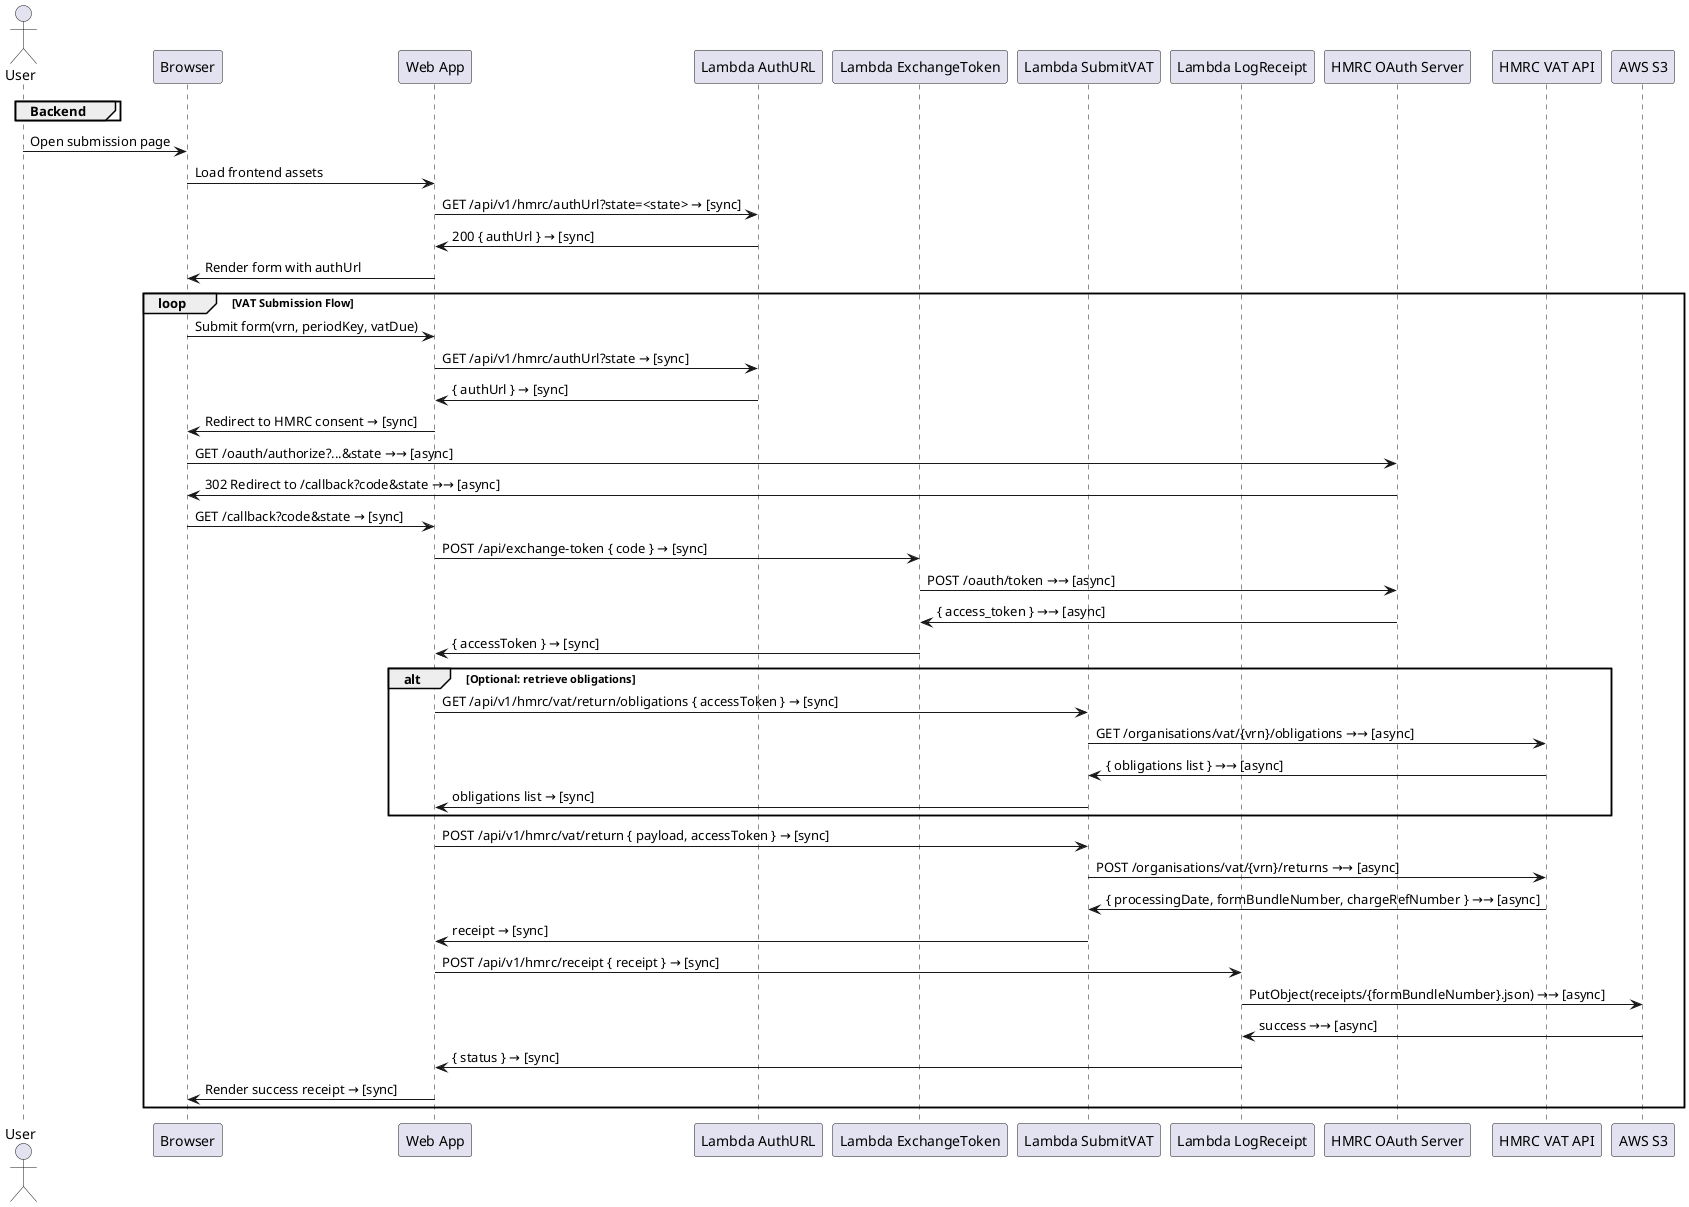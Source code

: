@startuml
actor User
participant Browser
participant "Web App" as App
group Backend
  participant "Lambda AuthURL" as AuthUrl
  participant "Lambda ExchangeToken" as ExchangeToken
  participant "Lambda SubmitVAT" as SubmitVat
  participant "Lambda LogReceipt" as LogReceipt
end
participant "HMRC OAuth Server" as HMRCAuth
participant "HMRC VAT API" as HMRCApi
participant "AWS S3" as S3

User -> Browser: Open submission page
Browser -> App: Load frontend assets
App -> AuthUrl: GET /api/v1/hmrc/authUrl?state=<state> → [sync]
AuthUrl -> App: 200 { authUrl } → [sync]
App -> Browser: Render form with authUrl

loop VAT Submission Flow
  Browser -> App: Submit form(vrn, periodKey, vatDue)
  App -> AuthUrl: GET /api/v1/hmrc/authUrl?state → [sync]
  AuthUrl -> App: { authUrl } → [sync]
  App -> Browser: Redirect to HMRC consent → [sync]
  Browser -> HMRCAuth: GET /oauth/authorize?...&state →→ [async]
  HMRCAuth -> Browser: 302 Redirect to /callback?code&state →→ [async]
  Browser -> App: GET /callback?code&state → [sync]

  App -> ExchangeToken: POST /api/exchange-token { code } → [sync]
  ExchangeToken -> HMRCAuth: POST /oauth/token →→ [async]
  HMRCAuth -> ExchangeToken: { access_token } →→ [async]
  ExchangeToken -> App: { accessToken } → [sync]

  alt Optional: retrieve obligations
    App -> SubmitVat: GET /api/v1/hmrc/vat/return/obligations { accessToken } → [sync]
    SubmitVat -> HMRCApi: GET /organisations/vat/{vrn}/obligations →→ [async]
    HMRCApi -> SubmitVat: { obligations list } →→ [async]
    SubmitVat -> App: obligations list → [sync]
  end

  App -> SubmitVat: POST /api/v1/hmrc/vat/return { payload, accessToken } → [sync]
  SubmitVat -> HMRCApi: POST /organisations/vat/{vrn}/returns →→ [async]
  HMRCApi -> SubmitVat: { processingDate, formBundleNumber, chargeRefNumber } →→ [async]
  SubmitVat -> App: receipt → [sync]

  App -> LogReceipt: POST /api/v1/hmrc/receipt { receipt } → [sync]
  LogReceipt -> S3: PutObject(receipts/{formBundleNumber}.json) →→ [async]
  S3 -> LogReceipt: success →→ [async]
  LogReceipt -> App: { status } → [sync]

  App -> Browser: Render success receipt → [sync]
end
@enduml
